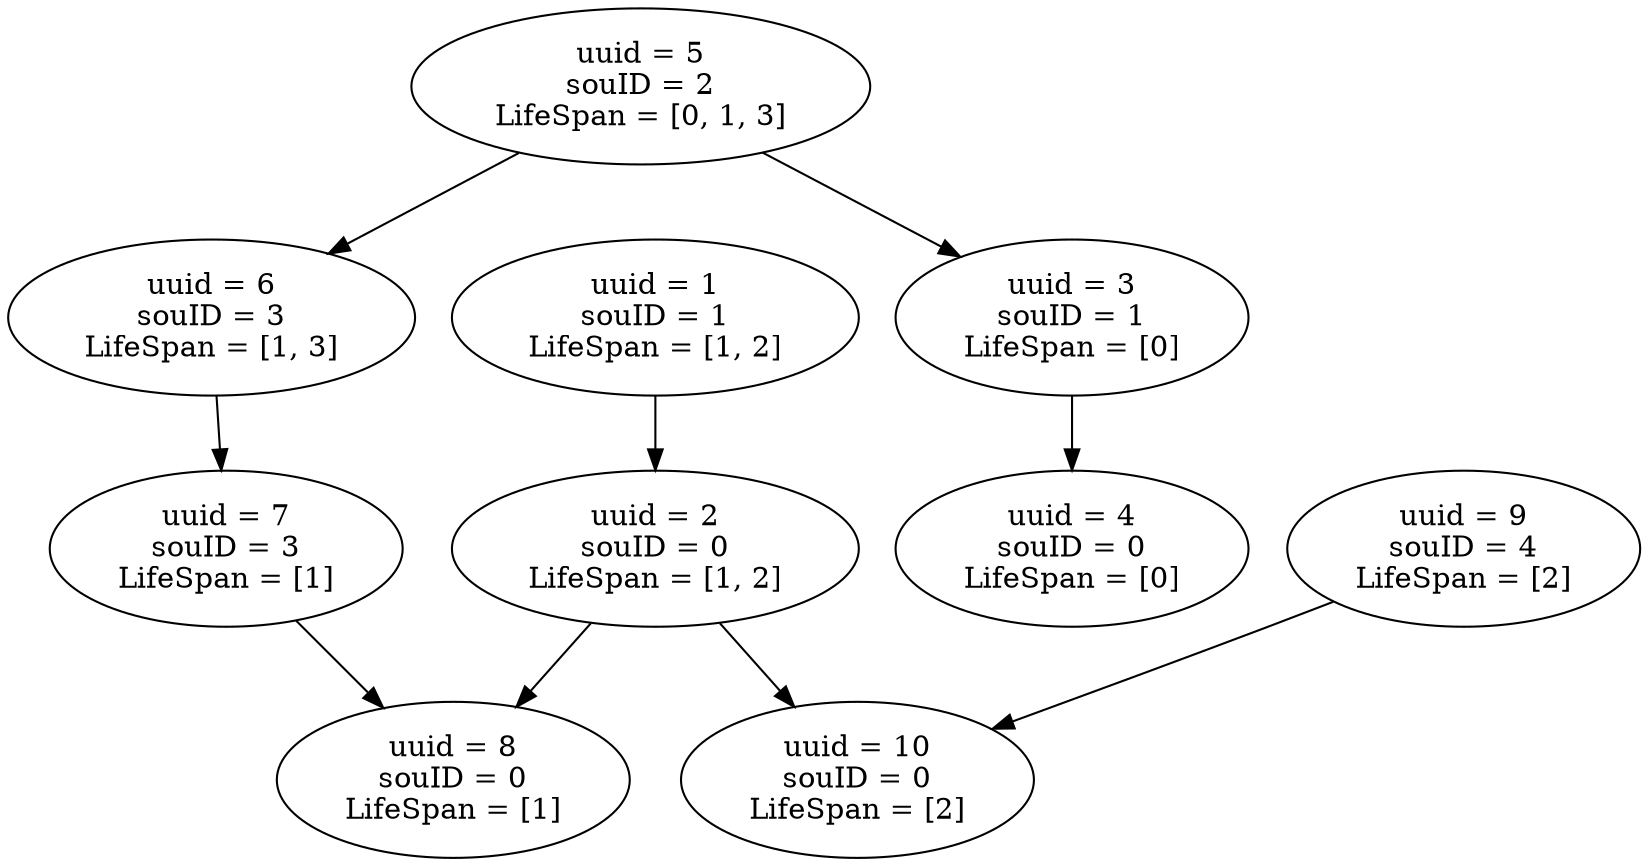 // IindexGraph
digraph {
	1 [label="uuid = 1
souID = 1
LifeSpan = [1, 2]"]
	2 [label="uuid = 2
souID = 0
LifeSpan = [1, 2]"]
	3 [label="uuid = 3
souID = 1
LifeSpan = [0]"]
	4 [label="uuid = 4
souID = 0
LifeSpan = [0]"]
	5 [label="uuid = 5
souID = 2
LifeSpan = [0, 1, 3]"]
	6 [label="uuid = 6
souID = 3
LifeSpan = [1, 3]"]
	7 [label="uuid = 7
souID = 3
LifeSpan = [1]"]
	8 [label="uuid = 8
souID = 0
LifeSpan = [1]"]
	9 [label="uuid = 9
souID = 4
LifeSpan = [2]"]
	10 [label="uuid = 10
souID = 0
LifeSpan = [2]"]
	1 -> 2
	2 -> 8
	2 -> 10
	3 -> 4
	5 -> 3
	5 -> 6
	6 -> 7
	7 -> 8
	9 -> 10
}
